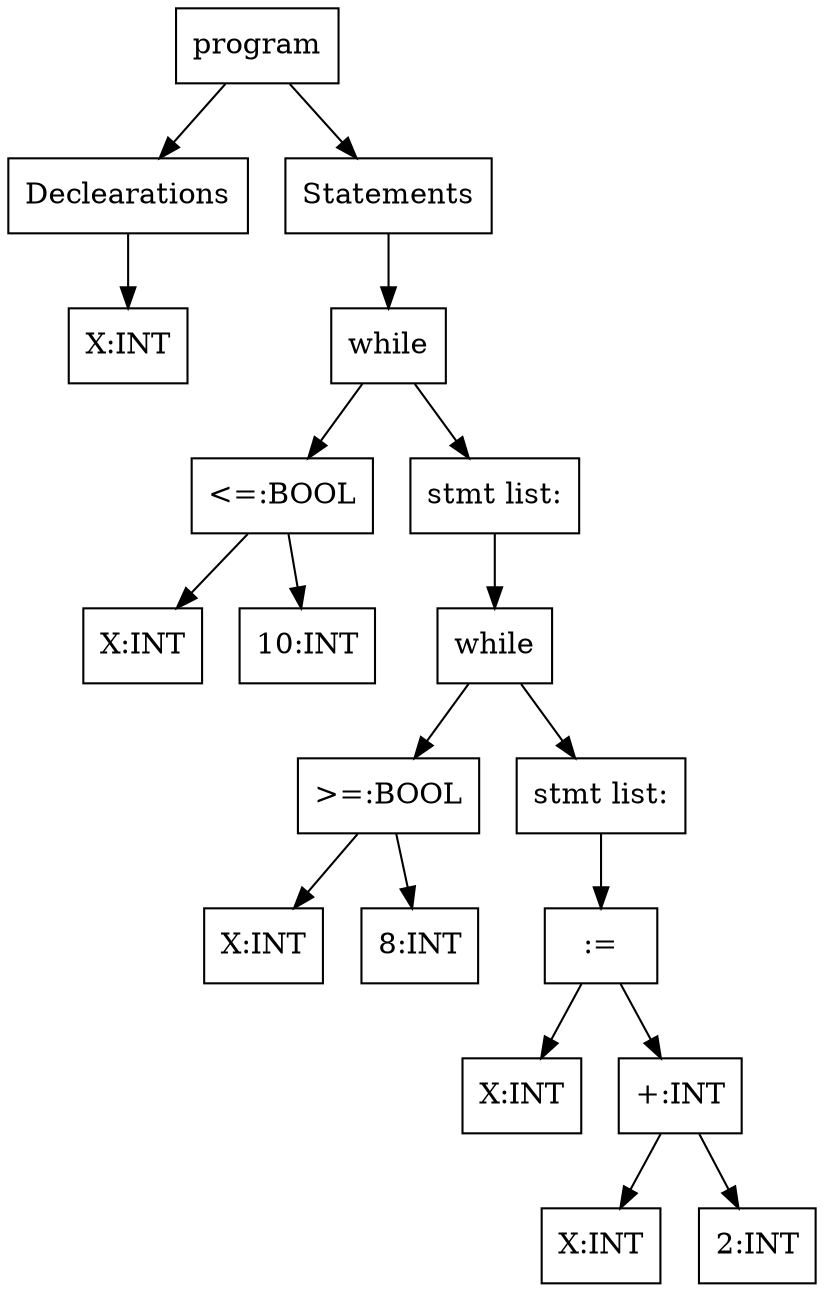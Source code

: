 digraph tl12Ast {
ordering=out;
node [shape = box, style = filled, fillcolor="white"]
n0[label="program"]
n1[label="Declearations"]
n0 -> n1
n3[label="X:INT"]
n1 -> n3
n2[label="Statements"]
n0 -> n2
n4[label="while"]
n2 -> n4
n5[label="<=:BOOL"]
n4 -> n5
n6[label="X:INT"]
n5 -> n6
n7[label="10:INT"]
n5 -> n7
n8[label="stmt list:"]
n4 -> n8
n9[label="while"]
n8 -> n9
n10[label=">=:BOOL"]
n9 -> n10
n11[label="X:INT"]
n10 -> n11
n12[label="8:INT"]
n10 -> n12
n13[label="stmt list:"]
n9 -> n13
n14[label=":="]
n13 -> n14
n15[label="X:INT"]
n14 -> n15
n16[label="+:INT"]
n14 -> n16
n17[label="X:INT"]
n16 -> n17
n18[label="2:INT"]
n16 -> n18

}
